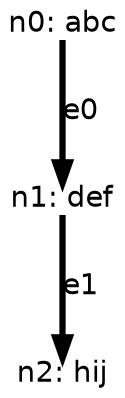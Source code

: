digraph {

    graph [fontname = "helvetica" rankdir="TB" ranksep=0.75 nodesep=0.5];
    node [fontname = "helvetica" shape = "plain"];
    edge [fontname = "helvetica" penwidth=3 color=""];

    n0 [label="n0: abc"  ]
    n1 [label="n1: def"  ]
    n2 [label="n2: hij"  ]

    "n0" -> "n1" [label="e0"];
    "n1" -> "n2" [label="e1"];

}